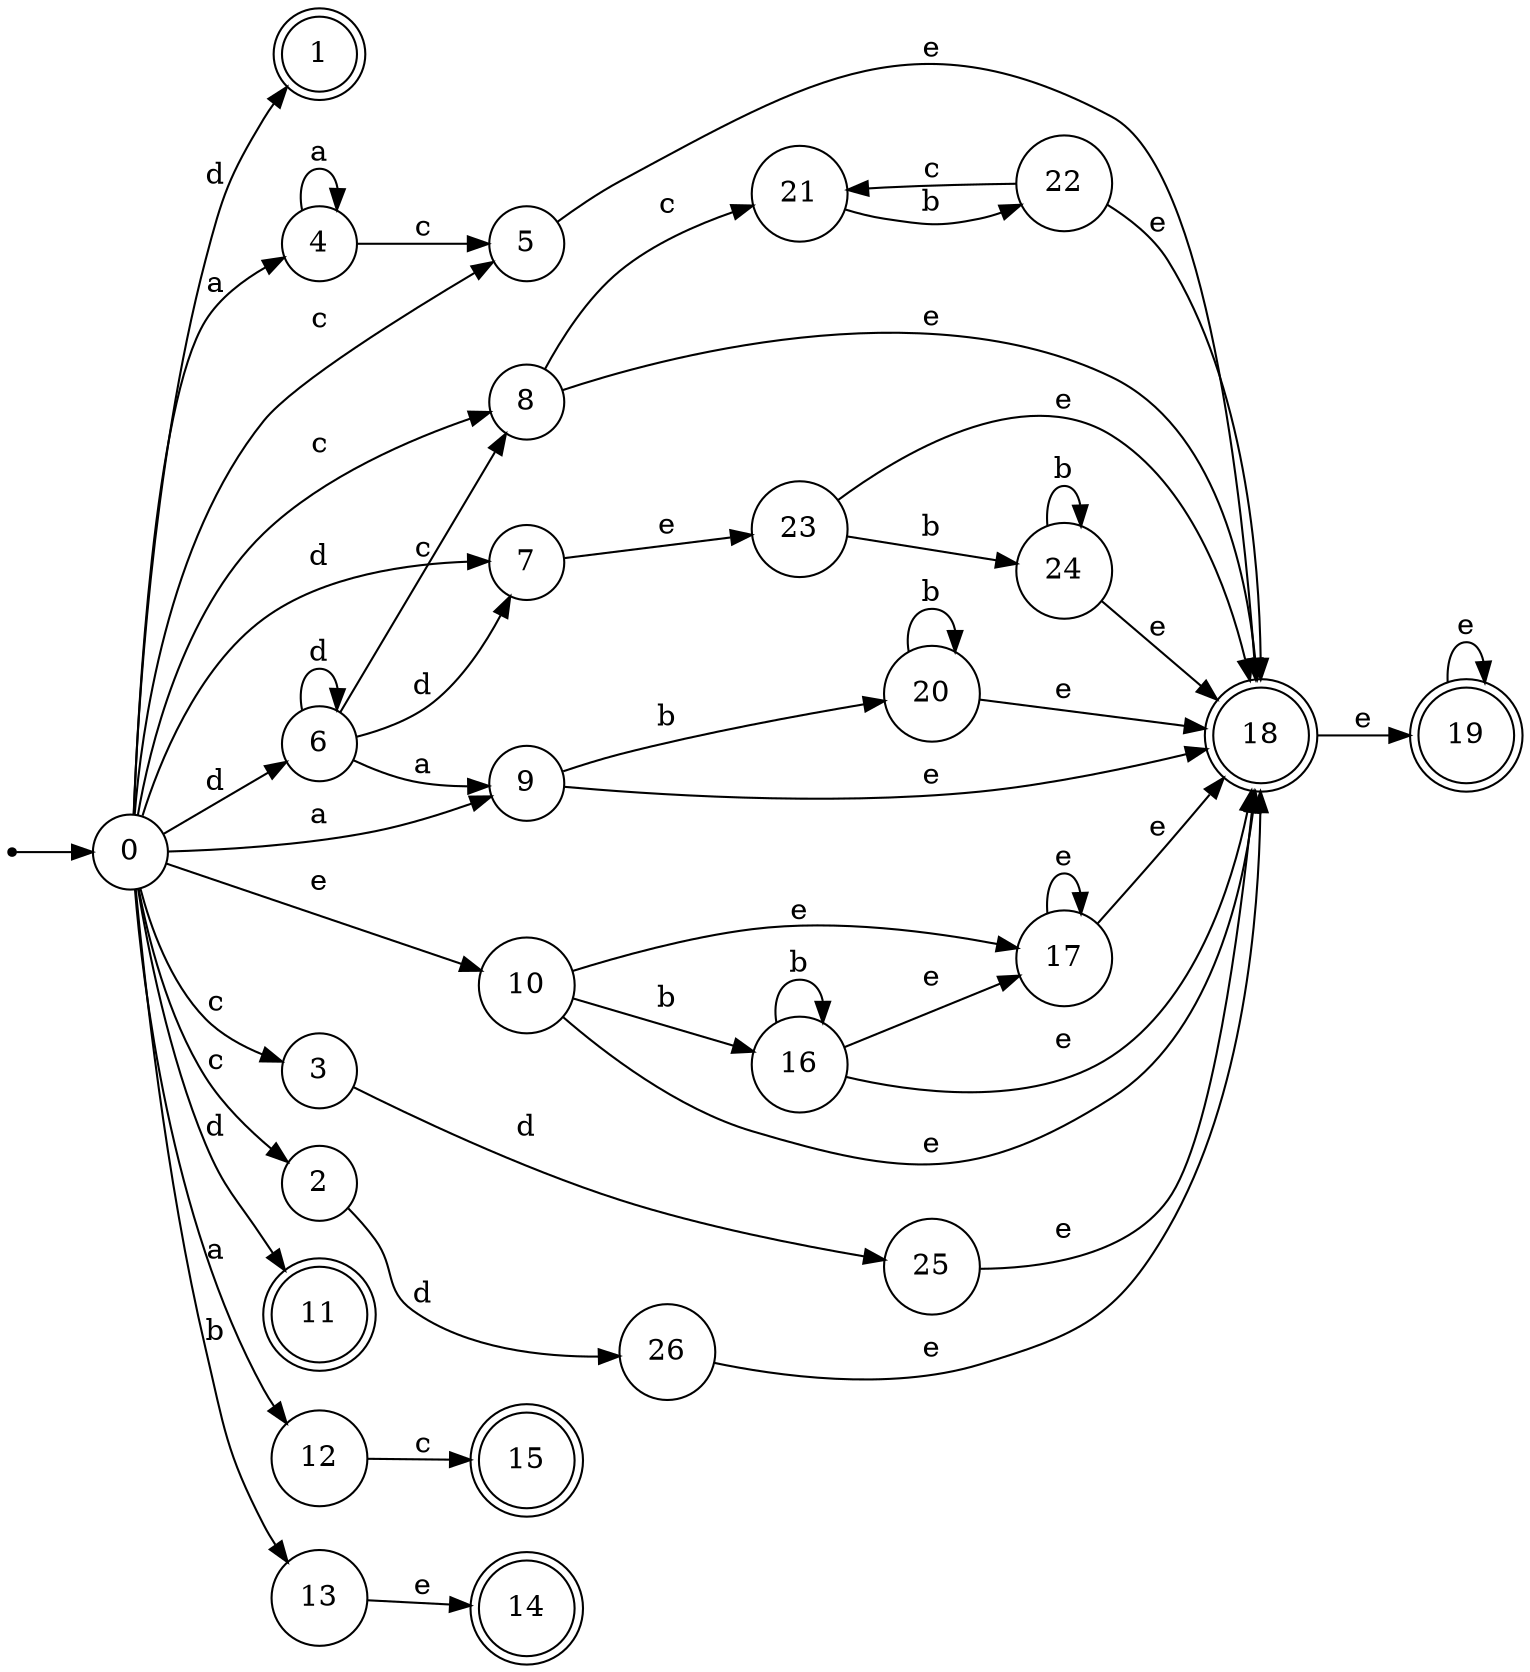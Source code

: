 digraph finite_state_machine {
rankdir=LR;
size="20,20";
node [shape = point]; "dummy0"
node [shape = circle]; "0";
"dummy0" -> "0";
node [shape = doublecircle]; "1";node [shape = circle]; "2";
node [shape = circle]; "3";
node [shape = circle]; "4";
node [shape = circle]; "5";
node [shape = circle]; "6";
node [shape = circle]; "7";
node [shape = circle]; "8";
node [shape = circle]; "9";
node [shape = circle]; "10";
node [shape = doublecircle]; "11";node [shape = circle]; "12";
node [shape = circle]; "13";
node [shape = doublecircle]; "14";node [shape = doublecircle]; "15";node [shape = circle]; "16";
node [shape = circle]; "17";
node [shape = doublecircle]; "18";node [shape = doublecircle]; "19";node [shape = circle]; "20";
node [shape = circle]; "21";
node [shape = circle]; "22";
node [shape = circle]; "23";
node [shape = circle]; "24";
node [shape = circle]; "25";
node [shape = circle]; "26";
"0" -> "1" [label = "d"];
 "0" -> "11" [label = "d"];
 "0" -> "6" [label = "d"];
 "0" -> "7" [label = "d"];
 "0" -> "8" [label = "c"];
 "0" -> "2" [label = "c"];
 "0" -> "3" [label = "c"];
 "0" -> "5" [label = "c"];
 "0" -> "9" [label = "a"];
 "0" -> "4" [label = "a"];
 "0" -> "12" [label = "a"];
 "0" -> "10" [label = "e"];
 "0" -> "13" [label = "b"];
 "13" -> "14" [label = "e"];
 "12" -> "15" [label = "c"];
 "10" -> "16" [label = "b"];
 "10" -> "17" [label = "e"];
 "10" -> "18" [label = "e"];
 "18" -> "19" [label = "e"];
 "19" -> "19" [label = "e"];
 "17" -> "17" [label = "e"];
 "17" -> "18" [label = "e"];
 "16" -> "16" [label = "b"];
 "16" -> "17" [label = "e"];
 "16" -> "18" [label = "e"];
 "9" -> "20" [label = "b"];
 "9" -> "18" [label = "e"];
 "20" -> "20" [label = "b"];
 "20" -> "18" [label = "e"];
 "8" -> "21" [label = "c"];
 "8" -> "18" [label = "e"];
 "21" -> "22" [label = "b"];
 "22" -> "21" [label = "c"];
 "22" -> "18" [label = "e"];
 "7" -> "23" [label = "e"];
 "23" -> "24" [label = "b"];
 "23" -> "18" [label = "e"];
 "24" -> "24" [label = "b"];
 "24" -> "18" [label = "e"];
 "6" -> "6" [label = "d"];
 "6" -> "7" [label = "d"];
 "6" -> "8" [label = "c"];
 "6" -> "9" [label = "a"];
 "5" -> "18" [label = "e"];
 "4" -> "4" [label = "a"];
 "4" -> "5" [label = "c"];
 "3" -> "25" [label = "d"];
 "25" -> "18" [label = "e"];
 "2" -> "26" [label = "d"];
 "26" -> "18" [label = "e"];
 }
